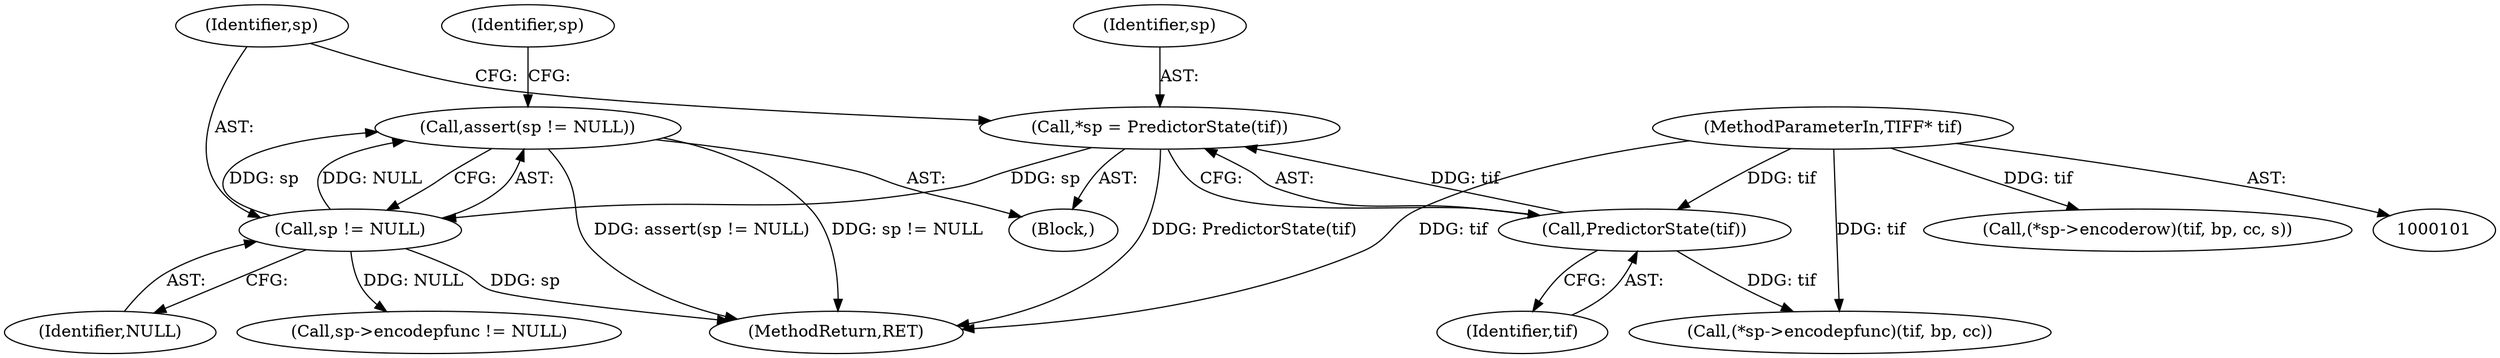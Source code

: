digraph "0_libtiff_3ca657a8793dd011bf869695d72ad31c779c3cc1_1@API" {
"1000112" [label="(Call,assert(sp != NULL))"];
"1000113" [label="(Call,sp != NULL)"];
"1000108" [label="(Call,*sp = PredictorState(tif))"];
"1000110" [label="(Call,PredictorState(tif))"];
"1000102" [label="(MethodParameterIn,TIFF* tif)"];
"1000114" [label="(Identifier,sp)"];
"1000113" [label="(Call,sp != NULL)"];
"1000142" [label="(MethodReturn,RET)"];
"1000119" [label="(Identifier,sp)"];
"1000117" [label="(Call,sp->encodepfunc != NULL)"];
"1000130" [label="(Call,(*sp->encodepfunc)(tif, bp, cc))"];
"1000110" [label="(Call,PredictorState(tif))"];
"1000111" [label="(Identifier,tif)"];
"1000108" [label="(Call,*sp = PredictorState(tif))"];
"1000115" [label="(Identifier,NULL)"];
"1000109" [label="(Identifier,sp)"];
"1000102" [label="(MethodParameterIn,TIFF* tif)"];
"1000106" [label="(Block,)"];
"1000112" [label="(Call,assert(sp != NULL))"];
"1000137" [label="(Call,(*sp->encoderow)(tif, bp, cc, s))"];
"1000112" -> "1000106"  [label="AST: "];
"1000112" -> "1000113"  [label="CFG: "];
"1000113" -> "1000112"  [label="AST: "];
"1000119" -> "1000112"  [label="CFG: "];
"1000112" -> "1000142"  [label="DDG: assert(sp != NULL)"];
"1000112" -> "1000142"  [label="DDG: sp != NULL"];
"1000113" -> "1000112"  [label="DDG: sp"];
"1000113" -> "1000112"  [label="DDG: NULL"];
"1000113" -> "1000115"  [label="CFG: "];
"1000114" -> "1000113"  [label="AST: "];
"1000115" -> "1000113"  [label="AST: "];
"1000113" -> "1000142"  [label="DDG: sp"];
"1000108" -> "1000113"  [label="DDG: sp"];
"1000113" -> "1000117"  [label="DDG: NULL"];
"1000108" -> "1000106"  [label="AST: "];
"1000108" -> "1000110"  [label="CFG: "];
"1000109" -> "1000108"  [label="AST: "];
"1000110" -> "1000108"  [label="AST: "];
"1000114" -> "1000108"  [label="CFG: "];
"1000108" -> "1000142"  [label="DDG: PredictorState(tif)"];
"1000110" -> "1000108"  [label="DDG: tif"];
"1000110" -> "1000111"  [label="CFG: "];
"1000111" -> "1000110"  [label="AST: "];
"1000102" -> "1000110"  [label="DDG: tif"];
"1000110" -> "1000130"  [label="DDG: tif"];
"1000102" -> "1000101"  [label="AST: "];
"1000102" -> "1000142"  [label="DDG: tif"];
"1000102" -> "1000130"  [label="DDG: tif"];
"1000102" -> "1000137"  [label="DDG: tif"];
}
